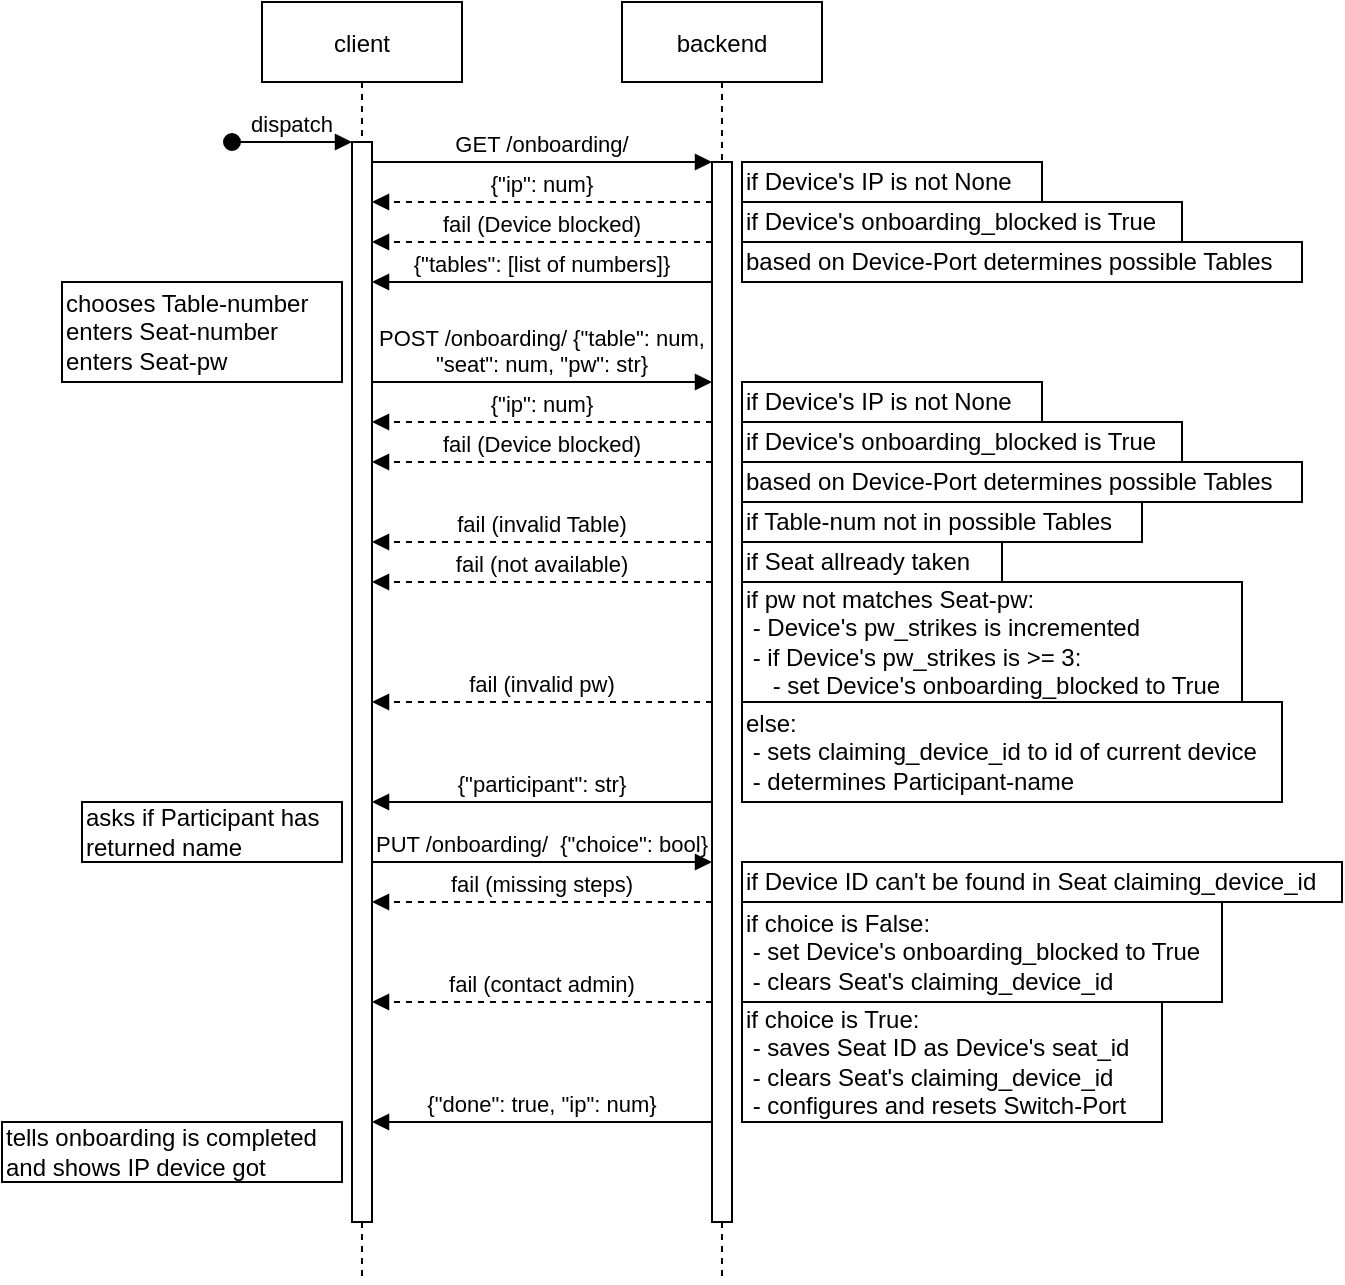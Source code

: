 <mxfile version="18.0.6" type="device"><diagram id="kgpKYQtTHZ0yAKxKKP6v" name="Page-1"><mxGraphModel dx="782" dy="1167" grid="1" gridSize="10" guides="1" tooltips="1" connect="1" arrows="1" fold="1" page="1" pageScale="1" pageWidth="850" pageHeight="1100" math="0" shadow="0"><root><mxCell id="0"/><mxCell id="1" parent="0"/><mxCell id="3nuBFxr9cyL0pnOWT2aG-1" value="client" style="shape=umlLifeline;perimeter=lifelinePerimeter;container=1;collapsible=0;recursiveResize=0;rounded=0;shadow=0;strokeWidth=1;" parent="1" vertex="1"><mxGeometry x="160" y="20" width="100" height="640" as="geometry"/></mxCell><mxCell id="3nuBFxr9cyL0pnOWT2aG-2" value="" style="points=[];perimeter=orthogonalPerimeter;rounded=0;shadow=0;strokeWidth=1;" parent="3nuBFxr9cyL0pnOWT2aG-1" vertex="1"><mxGeometry x="45" y="70" width="10" height="540" as="geometry"/></mxCell><mxCell id="3nuBFxr9cyL0pnOWT2aG-3" value="dispatch" style="verticalAlign=bottom;startArrow=oval;endArrow=block;startSize=8;shadow=0;strokeWidth=1;" parent="3nuBFxr9cyL0pnOWT2aG-1" target="3nuBFxr9cyL0pnOWT2aG-2" edge="1"><mxGeometry relative="1" as="geometry"><mxPoint x="-15" y="70" as="sourcePoint"/></mxGeometry></mxCell><mxCell id="b2adAcD6MRQU1rEZWvd0-7" value="asks if Participant has&lt;br&gt;returned name" style="rounded=0;whiteSpace=wrap;html=1;align=left;autosize=1;" parent="3nuBFxr9cyL0pnOWT2aG-1" vertex="1"><mxGeometry x="-90" y="400" width="130" height="30" as="geometry"/></mxCell><mxCell id="3nuBFxr9cyL0pnOWT2aG-5" value="backend" style="shape=umlLifeline;perimeter=lifelinePerimeter;container=1;collapsible=0;recursiveResize=0;rounded=0;shadow=0;strokeWidth=1;" parent="1" vertex="1"><mxGeometry x="340" y="20" width="100" height="640" as="geometry"/></mxCell><mxCell id="3nuBFxr9cyL0pnOWT2aG-6" value="" style="points=[];perimeter=orthogonalPerimeter;rounded=0;shadow=0;strokeWidth=1;" parent="3nuBFxr9cyL0pnOWT2aG-5" vertex="1"><mxGeometry x="45" y="80" width="10" height="530" as="geometry"/></mxCell><mxCell id="b2adAcD6MRQU1rEZWvd0-3" value="fail (invalid Table)" style="verticalAlign=bottom;endArrow=block;shadow=0;strokeWidth=1;dashed=1;" parent="3nuBFxr9cyL0pnOWT2aG-5" edge="1"><mxGeometry relative="1" as="geometry"><mxPoint x="45" y="270" as="sourcePoint"/><mxPoint x="-125" y="270" as="targetPoint"/><Array as="points"><mxPoint x="-20" y="270"/></Array></mxGeometry></mxCell><mxCell id="b2adAcD6MRQU1rEZWvd0-5" value="fail (not available)" style="verticalAlign=bottom;endArrow=block;shadow=0;strokeWidth=1;dashed=1;" parent="3nuBFxr9cyL0pnOWT2aG-5" edge="1"><mxGeometry relative="1" as="geometry"><mxPoint x="45" y="290" as="sourcePoint"/><mxPoint x="-125" y="290" as="targetPoint"/><Array as="points"><mxPoint x="-20" y="290"/></Array></mxGeometry></mxCell><mxCell id="b2adAcD6MRQU1rEZWvd0-6" value="fail (invalid pw)" style="verticalAlign=bottom;endArrow=block;shadow=0;strokeWidth=1;dashed=1;" parent="3nuBFxr9cyL0pnOWT2aG-5" edge="1"><mxGeometry relative="1" as="geometry"><mxPoint x="45" y="350" as="sourcePoint"/><mxPoint x="-125" y="350" as="targetPoint"/><Array as="points"><mxPoint x="-20" y="350"/></Array></mxGeometry></mxCell><mxCell id="jsbS36TXrQa4jQ_E_NbG-7" value="{&quot;participant&quot;: str}" style="verticalAlign=bottom;endArrow=block;shadow=0;strokeWidth=1;" parent="3nuBFxr9cyL0pnOWT2aG-5" edge="1"><mxGeometry relative="1" as="geometry"><mxPoint x="45" y="400" as="sourcePoint"/><mxPoint x="-125" y="400" as="targetPoint"/><Array as="points"><mxPoint x="-20" y="400"/></Array></mxGeometry></mxCell><mxCell id="3nuBFxr9cyL0pnOWT2aG-9" value="{&quot;tables&quot;: [list of numbers]}" style="verticalAlign=bottom;endArrow=block;shadow=0;strokeWidth=1;" parent="3nuBFxr9cyL0pnOWT2aG-5" edge="1"><mxGeometry relative="1" as="geometry"><mxPoint x="45" y="140" as="sourcePoint"/><mxPoint x="-125" y="140" as="targetPoint"/><Array as="points"><mxPoint x="-20" y="140"/></Array></mxGeometry></mxCell><mxCell id="b2adAcD6MRQU1rEZWvd0-9" value="fail (Device blocked)" style="verticalAlign=bottom;endArrow=block;shadow=0;strokeWidth=1;dashed=1;" parent="3nuBFxr9cyL0pnOWT2aG-5" edge="1"><mxGeometry relative="1" as="geometry"><mxPoint x="45" y="120" as="sourcePoint"/><mxPoint x="-125" y="120" as="targetPoint"/><Array as="points"><mxPoint x="-20" y="120"/></Array></mxGeometry></mxCell><mxCell id="jsbS36TXrQa4jQ_E_NbG-5" value="POST /onboarding/ {&quot;table&quot;: num,&#10;&quot;seat&quot;: num, &quot;pw&quot;: str}" style="verticalAlign=bottom;endArrow=block;entryX=0;entryY=0;shadow=0;strokeWidth=1;labelBackgroundColor=none;" parent="3nuBFxr9cyL0pnOWT2aG-5" edge="1"><mxGeometry relative="1" as="geometry"><mxPoint x="-125" y="190.0" as="sourcePoint"/><mxPoint x="45" y="190.0" as="targetPoint"/><Array as="points"><mxPoint x="-40" y="190"/></Array></mxGeometry></mxCell><mxCell id="b2adAcD6MRQU1rEZWvd0-11" value="fail (Device blocked)" style="verticalAlign=bottom;endArrow=block;shadow=0;strokeWidth=1;dashed=1;" parent="3nuBFxr9cyL0pnOWT2aG-5" edge="1"><mxGeometry relative="1" as="geometry"><mxPoint x="45" y="230" as="sourcePoint"/><mxPoint x="-125" y="230" as="targetPoint"/><Array as="points"><mxPoint x="-20" y="230"/></Array></mxGeometry></mxCell><mxCell id="b2adAcD6MRQU1rEZWvd0-12" value="PUT /onboarding/  {&quot;choice&quot;: bool}" style="verticalAlign=bottom;endArrow=block;entryX=0;entryY=0;shadow=0;strokeWidth=1;labelBackgroundColor=none;" parent="3nuBFxr9cyL0pnOWT2aG-5" edge="1"><mxGeometry relative="1" as="geometry"><mxPoint x="-125" y="430.0" as="sourcePoint"/><mxPoint x="45" y="430.0" as="targetPoint"/><Array as="points"><mxPoint x="-40" y="430"/></Array></mxGeometry></mxCell><mxCell id="b2adAcD6MRQU1rEZWvd0-15" value="fail (missing steps)" style="verticalAlign=bottom;endArrow=block;shadow=0;strokeWidth=1;dashed=1;" parent="3nuBFxr9cyL0pnOWT2aG-5" edge="1"><mxGeometry relative="1" as="geometry"><mxPoint x="45" y="450" as="sourcePoint"/><mxPoint x="-125" y="450" as="targetPoint"/><Array as="points"><mxPoint x="-20" y="450"/></Array></mxGeometry></mxCell><mxCell id="b2adAcD6MRQU1rEZWvd0-16" value="fail (contact admin)" style="verticalAlign=bottom;endArrow=block;shadow=0;strokeWidth=1;dashed=1;" parent="3nuBFxr9cyL0pnOWT2aG-5" edge="1"><mxGeometry relative="1" as="geometry"><mxPoint x="45" y="500" as="sourcePoint"/><mxPoint x="-125" y="500" as="targetPoint"/><Array as="points"><mxPoint x="-20" y="500"/></Array></mxGeometry></mxCell><mxCell id="tQeH7LjwM1ND7gvQPNjV-2" value="{&quot;ip&quot;: num}" style="verticalAlign=bottom;endArrow=block;shadow=0;strokeWidth=1;dashed=1;" parent="3nuBFxr9cyL0pnOWT2aG-5" edge="1"><mxGeometry relative="1" as="geometry"><mxPoint x="45" y="100" as="sourcePoint"/><mxPoint x="-125" y="100" as="targetPoint"/><Array as="points"><mxPoint x="-20" y="100"/></Array></mxGeometry></mxCell><mxCell id="tQeH7LjwM1ND7gvQPNjV-4" value="{&quot;ip&quot;: num}" style="verticalAlign=bottom;endArrow=block;shadow=0;strokeWidth=1;dashed=1;" parent="3nuBFxr9cyL0pnOWT2aG-5" edge="1"><mxGeometry relative="1" as="geometry"><mxPoint x="45" y="210" as="sourcePoint"/><mxPoint x="-125" y="210" as="targetPoint"/><Array as="points"><mxPoint x="-20" y="210"/></Array></mxGeometry></mxCell><mxCell id="tQeH7LjwM1ND7gvQPNjV-5" value="{&quot;done&quot;: true, &quot;ip&quot;: num}" style="verticalAlign=bottom;endArrow=block;shadow=0;strokeWidth=1;" parent="3nuBFxr9cyL0pnOWT2aG-5" edge="1"><mxGeometry relative="1" as="geometry"><mxPoint x="45" y="560" as="sourcePoint"/><mxPoint x="-125" y="560" as="targetPoint"/><Array as="points"><mxPoint x="-20" y="560"/></Array></mxGeometry></mxCell><mxCell id="3nuBFxr9cyL0pnOWT2aG-8" value="GET /onboarding/" style="verticalAlign=bottom;endArrow=block;entryX=0;entryY=0;shadow=0;strokeWidth=1;" parent="1" source="3nuBFxr9cyL0pnOWT2aG-2" target="3nuBFxr9cyL0pnOWT2aG-6" edge="1"><mxGeometry relative="1" as="geometry"><mxPoint x="315" y="100" as="sourcePoint"/></mxGeometry></mxCell><mxCell id="jsbS36TXrQa4jQ_E_NbG-1" value="based on Device-Port determines possible Tables" style="rounded=0;whiteSpace=wrap;html=1;align=left;autosize=1;" parent="1" vertex="1"><mxGeometry x="400" y="140" width="280" height="20" as="geometry"/></mxCell><mxCell id="jsbS36TXrQa4jQ_E_NbG-6" value="if pw not matches Seat-pw:&lt;br&gt;&amp;nbsp;- Device's pw_strikes is incremented&lt;br&gt;&amp;nbsp;- if Device's pw_strikes is &amp;gt;= 3:&lt;br&gt;&amp;nbsp; &amp;nbsp; - set Device's onboarding_blocked to True" style="rounded=0;whiteSpace=wrap;html=1;align=left;autosize=1;" parent="1" vertex="1"><mxGeometry x="400" y="310" width="250" height="60" as="geometry"/></mxCell><mxCell id="jsbS36TXrQa4jQ_E_NbG-8" value="else:&lt;br&gt;&amp;nbsp;- sets claiming_device_id to id of current device&lt;br&gt;&amp;nbsp;- determines Participant-name" style="rounded=0;whiteSpace=wrap;html=1;align=left;autosize=1;" parent="1" vertex="1"><mxGeometry x="400" y="370" width="270" height="50" as="geometry"/></mxCell><mxCell id="b2adAcD6MRQU1rEZWvd0-1" value="based on Device-Port determines possible Tables" style="rounded=0;whiteSpace=wrap;html=1;align=left;autosize=1;" parent="1" vertex="1"><mxGeometry x="400" y="250" width="280" height="20" as="geometry"/></mxCell><mxCell id="b2adAcD6MRQU1rEZWvd0-2" value="if Table-num not in possible Tables" style="rounded=0;whiteSpace=wrap;html=1;align=left;autosize=1;" parent="1" vertex="1"><mxGeometry x="400" y="270" width="200" height="20" as="geometry"/></mxCell><mxCell id="b2adAcD6MRQU1rEZWvd0-4" value="if Seat allready taken" style="rounded=0;whiteSpace=wrap;html=1;align=left;autosize=1;" parent="1" vertex="1"><mxGeometry x="400" y="290" width="130" height="20" as="geometry"/></mxCell><mxCell id="b2adAcD6MRQU1rEZWvd0-8" value="if Device's onboarding_blocked is True" style="rounded=0;whiteSpace=wrap;html=1;align=left;autosize=1;" parent="1" vertex="1"><mxGeometry x="400" y="120" width="220" height="20" as="geometry"/></mxCell><mxCell id="b2adAcD6MRQU1rEZWvd0-10" value="if Device's onboarding_blocked is True" style="rounded=0;whiteSpace=wrap;html=1;align=left;autosize=1;" parent="1" vertex="1"><mxGeometry x="400" y="230" width="220" height="20" as="geometry"/></mxCell><mxCell id="b2adAcD6MRQU1rEZWvd0-13" value="if choice is False:&lt;br&gt;&amp;nbsp;- set Device's onboarding_blocked to True&lt;br&gt;&amp;nbsp;- clears Seat's claiming_device_id" style="rounded=0;whiteSpace=wrap;html=1;align=left;autosize=1;" parent="1" vertex="1"><mxGeometry x="400" y="470" width="240" height="50" as="geometry"/></mxCell><mxCell id="b2adAcD6MRQU1rEZWvd0-14" value="if Device ID can't be found in Seat claiming_device_id" style="rounded=0;whiteSpace=wrap;html=1;align=left;autosize=1;" parent="1" vertex="1"><mxGeometry x="400" y="450" width="300" height="20" as="geometry"/></mxCell><mxCell id="b2adAcD6MRQU1rEZWvd0-17" value="if choice is True:&lt;br&gt;&amp;nbsp;- saves Seat ID as Device's seat_id&lt;br&gt;&amp;nbsp;- clears Seat's claiming_device_id&lt;br&gt;&amp;nbsp;- configures and resets Switch-Port" style="rounded=0;whiteSpace=wrap;html=1;align=left;autosize=1;" parent="1" vertex="1"><mxGeometry x="400" y="520" width="210" height="60" as="geometry"/></mxCell><mxCell id="tQeH7LjwM1ND7gvQPNjV-1" value="if Device's IP is not None" style="rounded=0;whiteSpace=wrap;html=1;align=left;autosize=1;" parent="1" vertex="1"><mxGeometry x="400" y="100" width="150" height="20" as="geometry"/></mxCell><mxCell id="jsbS36TXrQa4jQ_E_NbG-2" value="chooses Table-number&lt;br&gt;enters Seat-number&lt;br&gt;enters Seat-pw" style="rounded=0;whiteSpace=wrap;html=1;align=left;autosize=1;" parent="1" vertex="1"><mxGeometry x="60" y="160" width="140" height="50" as="geometry"/></mxCell><mxCell id="tQeH7LjwM1ND7gvQPNjV-3" value="if Device's IP is not None" style="rounded=0;whiteSpace=wrap;html=1;align=left;autosize=1;" parent="1" vertex="1"><mxGeometry x="400" y="210" width="150" height="20" as="geometry"/></mxCell><mxCell id="tQeH7LjwM1ND7gvQPNjV-6" value="tells onboarding is completed&lt;br&gt;and shows IP device got" style="rounded=0;whiteSpace=wrap;html=1;align=left;autosize=1;" parent="1" vertex="1"><mxGeometry x="30" y="580" width="170" height="30" as="geometry"/></mxCell></root></mxGraphModel></diagram></mxfile>
